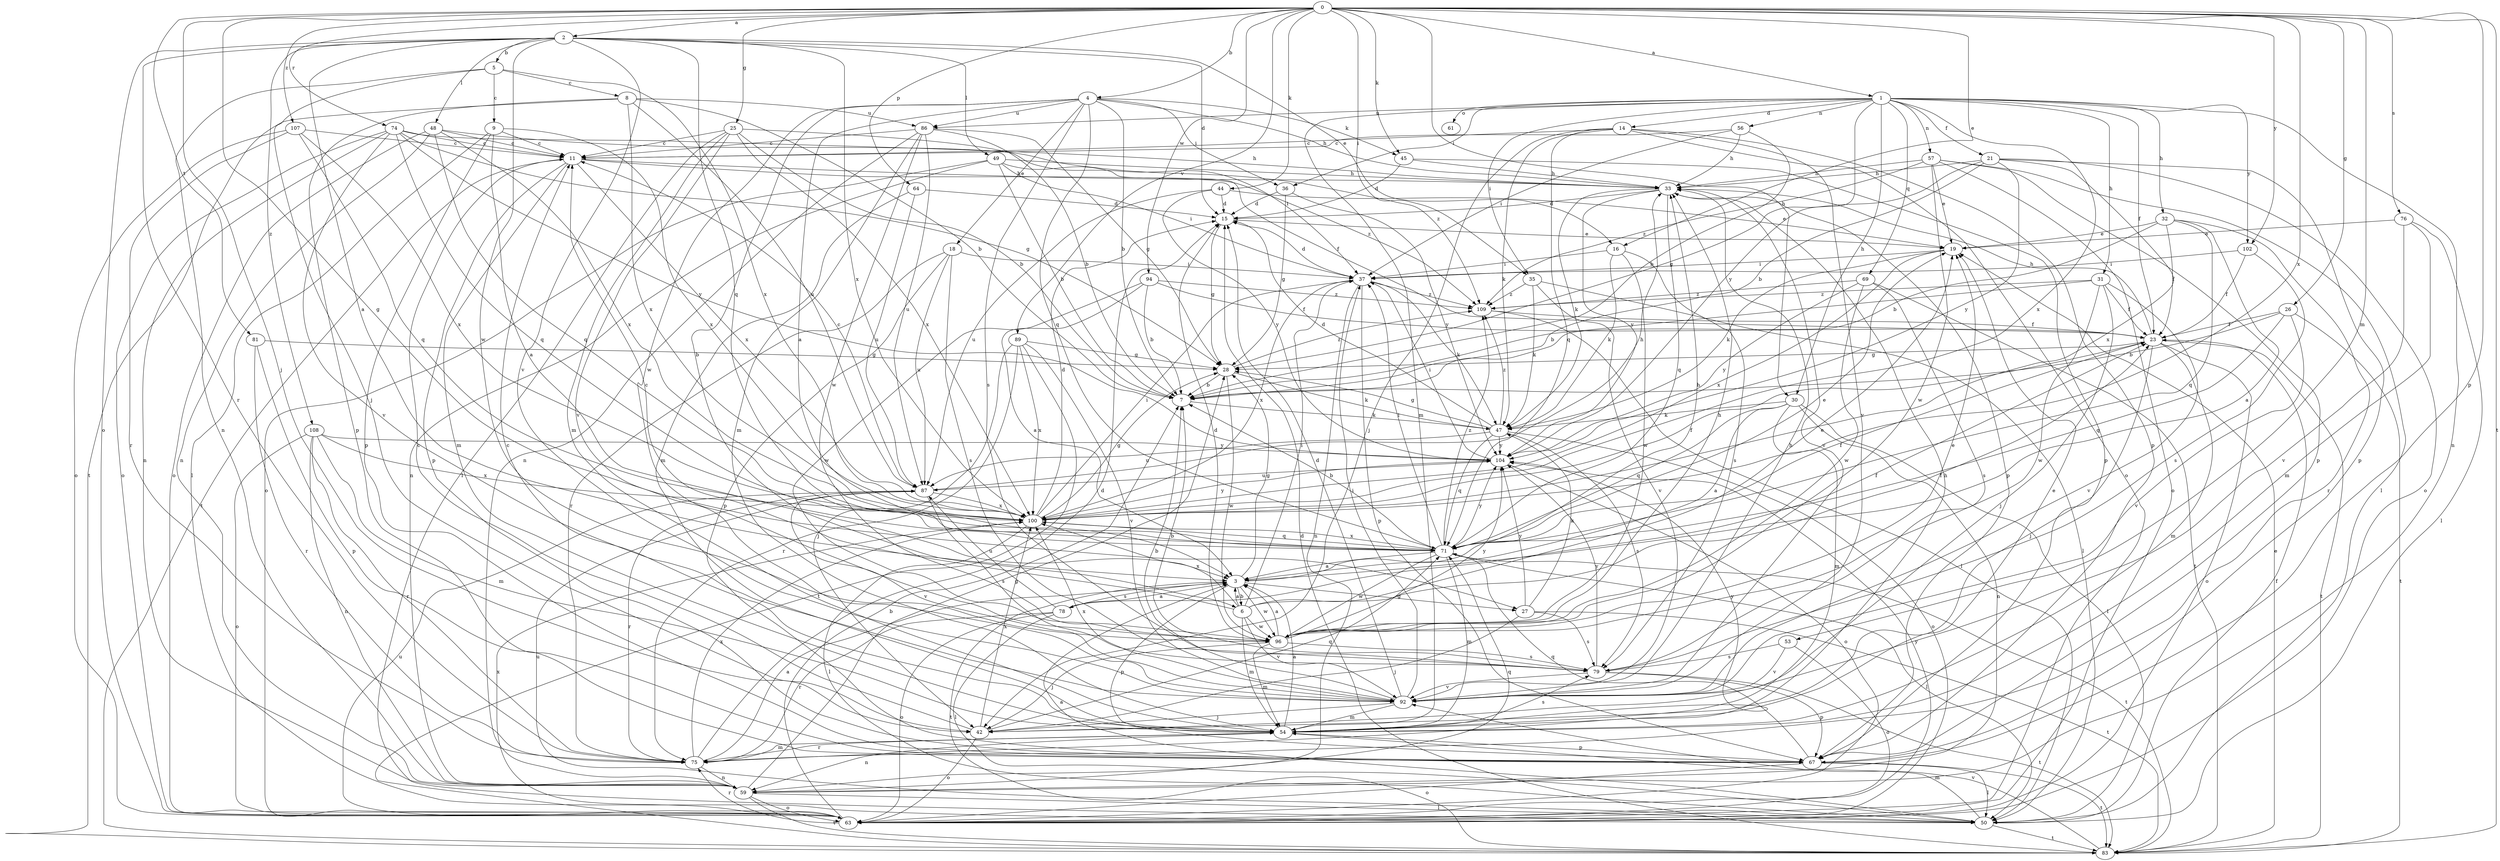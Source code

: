 strict digraph  {
0;
1;
2;
3;
4;
5;
6;
7;
8;
9;
11;
14;
15;
16;
18;
19;
21;
23;
25;
26;
27;
28;
30;
31;
32;
33;
35;
36;
37;
42;
44;
45;
47;
48;
49;
50;
53;
54;
56;
57;
59;
61;
63;
64;
67;
69;
71;
74;
75;
76;
78;
79;
81;
83;
86;
87;
89;
92;
94;
96;
100;
102;
104;
107;
108;
109;
0 -> 1  [label=a];
0 -> 2  [label=a];
0 -> 4  [label=b];
0 -> 16  [label=e];
0 -> 25  [label=g];
0 -> 26  [label=g];
0 -> 27  [label=g];
0 -> 30  [label=h];
0 -> 35  [label=i];
0 -> 42  [label=j];
0 -> 44  [label=k];
0 -> 45  [label=k];
0 -> 53  [label=m];
0 -> 64  [label=p];
0 -> 67  [label=p];
0 -> 74  [label=r];
0 -> 76  [label=s];
0 -> 81  [label=t];
0 -> 83  [label=t];
0 -> 89  [label=v];
0 -> 94  [label=w];
0 -> 100  [label=x];
0 -> 102  [label=y];
0 -> 107  [label=z];
1 -> 14  [label=d];
1 -> 21  [label=f];
1 -> 23  [label=f];
1 -> 30  [label=h];
1 -> 31  [label=h];
1 -> 32  [label=h];
1 -> 35  [label=i];
1 -> 36  [label=i];
1 -> 54  [label=m];
1 -> 56  [label=n];
1 -> 57  [label=n];
1 -> 59  [label=n];
1 -> 61  [label=o];
1 -> 69  [label=q];
1 -> 86  [label=u];
1 -> 100  [label=x];
1 -> 102  [label=y];
1 -> 104  [label=y];
2 -> 3  [label=a];
2 -> 5  [label=b];
2 -> 15  [label=d];
2 -> 16  [label=e];
2 -> 48  [label=l];
2 -> 49  [label=l];
2 -> 63  [label=o];
2 -> 71  [label=q];
2 -> 75  [label=r];
2 -> 92  [label=v];
2 -> 96  [label=w];
2 -> 100  [label=x];
2 -> 108  [label=z];
3 -> 6  [label=b];
3 -> 27  [label=g];
3 -> 28  [label=g];
3 -> 33  [label=h];
3 -> 67  [label=p];
3 -> 78  [label=s];
3 -> 83  [label=t];
3 -> 96  [label=w];
4 -> 3  [label=a];
4 -> 6  [label=b];
4 -> 7  [label=b];
4 -> 18  [label=e];
4 -> 33  [label=h];
4 -> 36  [label=i];
4 -> 45  [label=k];
4 -> 71  [label=q];
4 -> 79  [label=s];
4 -> 86  [label=u];
4 -> 96  [label=w];
5 -> 8  [label=c];
5 -> 9  [label=c];
5 -> 42  [label=j];
5 -> 59  [label=n];
5 -> 100  [label=x];
6 -> 3  [label=a];
6 -> 11  [label=c];
6 -> 19  [label=e];
6 -> 23  [label=f];
6 -> 37  [label=i];
6 -> 54  [label=m];
6 -> 92  [label=v];
6 -> 96  [label=w];
6 -> 100  [label=x];
7 -> 47  [label=k];
8 -> 7  [label=b];
8 -> 67  [label=p];
8 -> 83  [label=t];
8 -> 86  [label=u];
8 -> 87  [label=u];
8 -> 100  [label=x];
9 -> 3  [label=a];
9 -> 11  [label=c];
9 -> 50  [label=l];
9 -> 67  [label=p];
9 -> 100  [label=x];
11 -> 33  [label=h];
11 -> 54  [label=m];
11 -> 67  [label=p];
11 -> 83  [label=t];
11 -> 100  [label=x];
11 -> 109  [label=z];
14 -> 11  [label=c];
14 -> 42  [label=j];
14 -> 47  [label=k];
14 -> 63  [label=o];
14 -> 67  [label=p];
14 -> 71  [label=q];
14 -> 92  [label=v];
15 -> 19  [label=e];
15 -> 28  [label=g];
16 -> 37  [label=i];
16 -> 47  [label=k];
16 -> 79  [label=s];
16 -> 96  [label=w];
18 -> 37  [label=i];
18 -> 67  [label=p];
18 -> 75  [label=r];
18 -> 79  [label=s];
18 -> 87  [label=u];
19 -> 37  [label=i];
19 -> 47  [label=k];
19 -> 100  [label=x];
21 -> 7  [label=b];
21 -> 28  [label=g];
21 -> 33  [label=h];
21 -> 63  [label=o];
21 -> 67  [label=p];
21 -> 100  [label=x];
21 -> 104  [label=y];
23 -> 28  [label=g];
23 -> 33  [label=h];
23 -> 42  [label=j];
23 -> 54  [label=m];
23 -> 63  [label=o];
23 -> 83  [label=t];
25 -> 7  [label=b];
25 -> 11  [label=c];
25 -> 37  [label=i];
25 -> 50  [label=l];
25 -> 54  [label=m];
25 -> 92  [label=v];
25 -> 100  [label=x];
26 -> 7  [label=b];
26 -> 23  [label=f];
26 -> 71  [label=q];
26 -> 83  [label=t];
26 -> 92  [label=v];
27 -> 42  [label=j];
27 -> 47  [label=k];
27 -> 79  [label=s];
27 -> 83  [label=t];
27 -> 104  [label=y];
28 -> 7  [label=b];
28 -> 47  [label=k];
28 -> 96  [label=w];
28 -> 109  [label=z];
30 -> 3  [label=a];
30 -> 47  [label=k];
30 -> 50  [label=l];
30 -> 54  [label=m];
30 -> 59  [label=n];
30 -> 71  [label=q];
31 -> 7  [label=b];
31 -> 23  [label=f];
31 -> 42  [label=j];
31 -> 92  [label=v];
31 -> 96  [label=w];
31 -> 109  [label=z];
32 -> 3  [label=a];
32 -> 7  [label=b];
32 -> 19  [label=e];
32 -> 23  [label=f];
32 -> 71  [label=q];
32 -> 75  [label=r];
33 -> 15  [label=d];
33 -> 47  [label=k];
33 -> 67  [label=p];
33 -> 71  [label=q];
33 -> 92  [label=v];
33 -> 104  [label=y];
35 -> 47  [label=k];
35 -> 50  [label=l];
35 -> 92  [label=v];
35 -> 109  [label=z];
36 -> 15  [label=d];
36 -> 28  [label=g];
36 -> 104  [label=y];
37 -> 15  [label=d];
37 -> 47  [label=k];
37 -> 59  [label=n];
37 -> 67  [label=p];
37 -> 100  [label=x];
37 -> 109  [label=z];
42 -> 11  [label=c];
42 -> 63  [label=o];
42 -> 71  [label=q];
42 -> 100  [label=x];
44 -> 15  [label=d];
44 -> 19  [label=e];
44 -> 87  [label=u];
44 -> 104  [label=y];
45 -> 15  [label=d];
45 -> 33  [label=h];
45 -> 67  [label=p];
47 -> 15  [label=d];
47 -> 28  [label=g];
47 -> 63  [label=o];
47 -> 71  [label=q];
47 -> 79  [label=s];
47 -> 87  [label=u];
47 -> 104  [label=y];
47 -> 109  [label=z];
48 -> 11  [label=c];
48 -> 59  [label=n];
48 -> 63  [label=o];
48 -> 71  [label=q];
48 -> 100  [label=x];
48 -> 109  [label=z];
49 -> 7  [label=b];
49 -> 23  [label=f];
49 -> 33  [label=h];
49 -> 37  [label=i];
49 -> 59  [label=n];
49 -> 63  [label=o];
50 -> 3  [label=a];
50 -> 23  [label=f];
50 -> 54  [label=m];
50 -> 83  [label=t];
50 -> 87  [label=u];
53 -> 63  [label=o];
53 -> 79  [label=s];
53 -> 92  [label=v];
54 -> 3  [label=a];
54 -> 11  [label=c];
54 -> 19  [label=e];
54 -> 59  [label=n];
54 -> 67  [label=p];
54 -> 75  [label=r];
54 -> 79  [label=s];
54 -> 104  [label=y];
56 -> 7  [label=b];
56 -> 11  [label=c];
56 -> 33  [label=h];
56 -> 37  [label=i];
57 -> 19  [label=e];
57 -> 33  [label=h];
57 -> 50  [label=l];
57 -> 63  [label=o];
57 -> 67  [label=p];
57 -> 96  [label=w];
57 -> 109  [label=z];
59 -> 28  [label=g];
59 -> 50  [label=l];
59 -> 63  [label=o];
59 -> 71  [label=q];
59 -> 83  [label=t];
63 -> 7  [label=b];
63 -> 75  [label=r];
63 -> 87  [label=u];
63 -> 100  [label=x];
63 -> 104  [label=y];
64 -> 15  [label=d];
64 -> 54  [label=m];
64 -> 87  [label=u];
67 -> 50  [label=l];
67 -> 63  [label=o];
67 -> 71  [label=q];
67 -> 83  [label=t];
69 -> 79  [label=s];
69 -> 83  [label=t];
69 -> 96  [label=w];
69 -> 104  [label=y];
69 -> 109  [label=z];
71 -> 3  [label=a];
71 -> 7  [label=b];
71 -> 19  [label=e];
71 -> 23  [label=f];
71 -> 37  [label=i];
71 -> 50  [label=l];
71 -> 54  [label=m];
71 -> 83  [label=t];
71 -> 96  [label=w];
71 -> 100  [label=x];
71 -> 104  [label=y];
71 -> 109  [label=z];
74 -> 11  [label=c];
74 -> 28  [label=g];
74 -> 33  [label=h];
74 -> 59  [label=n];
74 -> 63  [label=o];
74 -> 71  [label=q];
74 -> 92  [label=v];
74 -> 104  [label=y];
75 -> 3  [label=a];
75 -> 15  [label=d];
75 -> 33  [label=h];
75 -> 54  [label=m];
75 -> 59  [label=n];
75 -> 100  [label=x];
76 -> 19  [label=e];
76 -> 50  [label=l];
76 -> 54  [label=m];
76 -> 92  [label=v];
78 -> 3  [label=a];
78 -> 23  [label=f];
78 -> 50  [label=l];
78 -> 63  [label=o];
78 -> 75  [label=r];
78 -> 87  [label=u];
79 -> 7  [label=b];
79 -> 67  [label=p];
79 -> 83  [label=t];
79 -> 92  [label=v];
79 -> 104  [label=y];
81 -> 28  [label=g];
81 -> 67  [label=p];
81 -> 75  [label=r];
83 -> 15  [label=d];
83 -> 19  [label=e];
83 -> 92  [label=v];
86 -> 7  [label=b];
86 -> 11  [label=c];
86 -> 28  [label=g];
86 -> 54  [label=m];
86 -> 59  [label=n];
86 -> 87  [label=u];
86 -> 96  [label=w];
87 -> 11  [label=c];
87 -> 33  [label=h];
87 -> 75  [label=r];
87 -> 79  [label=s];
87 -> 92  [label=v];
87 -> 100  [label=x];
89 -> 28  [label=g];
89 -> 42  [label=j];
89 -> 75  [label=r];
89 -> 83  [label=t];
89 -> 92  [label=v];
89 -> 100  [label=x];
92 -> 7  [label=b];
92 -> 15  [label=d];
92 -> 33  [label=h];
92 -> 37  [label=i];
92 -> 42  [label=j];
92 -> 54  [label=m];
92 -> 100  [label=x];
94 -> 3  [label=a];
94 -> 7  [label=b];
94 -> 23  [label=f];
94 -> 96  [label=w];
94 -> 109  [label=z];
96 -> 3  [label=a];
96 -> 15  [label=d];
96 -> 19  [label=e];
96 -> 33  [label=h];
96 -> 42  [label=j];
96 -> 54  [label=m];
96 -> 79  [label=s];
96 -> 104  [label=y];
100 -> 15  [label=d];
100 -> 23  [label=f];
100 -> 28  [label=g];
100 -> 37  [label=i];
100 -> 50  [label=l];
100 -> 71  [label=q];
100 -> 104  [label=y];
102 -> 23  [label=f];
102 -> 37  [label=i];
102 -> 79  [label=s];
104 -> 37  [label=i];
104 -> 63  [label=o];
104 -> 87  [label=u];
107 -> 11  [label=c];
107 -> 63  [label=o];
107 -> 71  [label=q];
107 -> 75  [label=r];
107 -> 100  [label=x];
108 -> 54  [label=m];
108 -> 59  [label=n];
108 -> 63  [label=o];
108 -> 75  [label=r];
108 -> 100  [label=x];
108 -> 104  [label=y];
109 -> 23  [label=f];
109 -> 50  [label=l];
}
